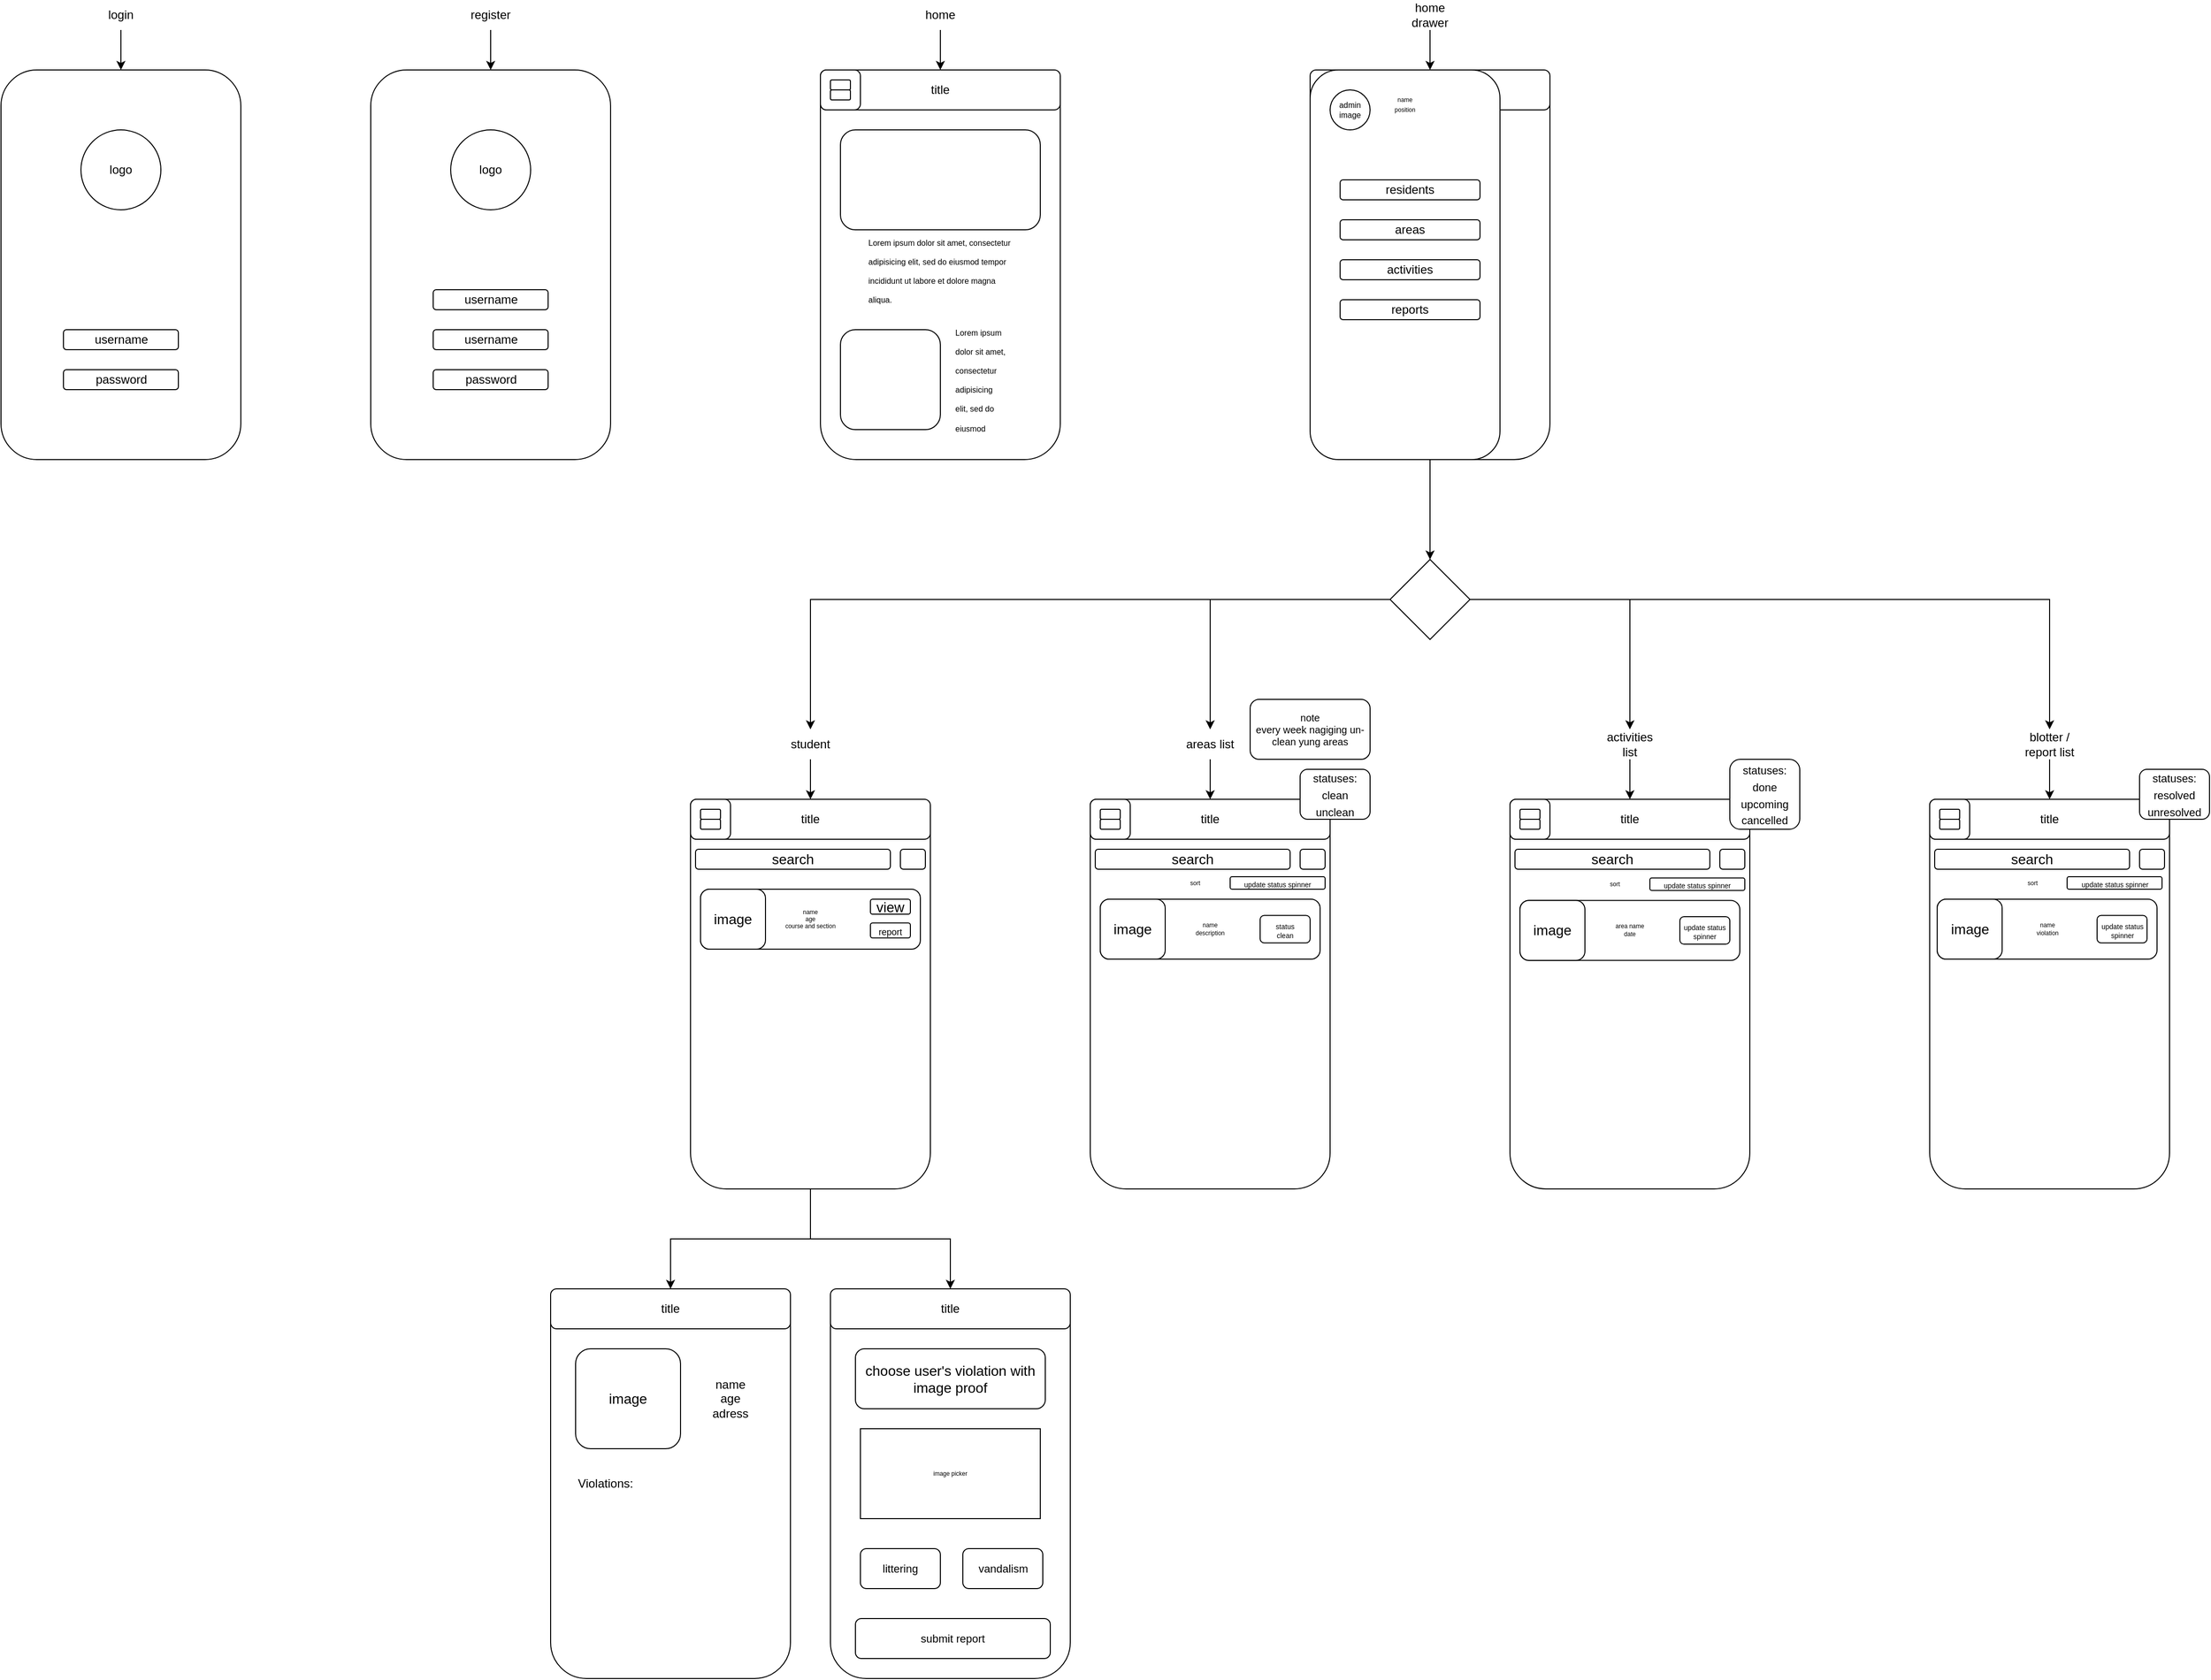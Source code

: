 <mxfile version="20.5.3" type="github">
  <diagram id="MdNPJtfJ6tt3xr-JiONw" name="Page-1">
    <mxGraphModel dx="2885" dy="628" grid="1" gridSize="10" guides="1" tooltips="1" connect="1" arrows="1" fold="1" page="1" pageScale="1" pageWidth="850" pageHeight="1100" math="0" shadow="0">
      <root>
        <mxCell id="0" />
        <mxCell id="1" parent="0" />
        <mxCell id="9QVJno16Qjs4szpw7Lwq-1" value="" style="rounded=1;whiteSpace=wrap;html=1;" vertex="1" parent="1">
          <mxGeometry x="-680" y="170" width="240" height="390" as="geometry" />
        </mxCell>
        <mxCell id="9QVJno16Qjs4szpw7Lwq-2" style="edgeStyle=orthogonalEdgeStyle;rounded=0;orthogonalLoop=1;jettySize=auto;html=1;" edge="1" parent="1" source="9QVJno16Qjs4szpw7Lwq-3" target="9QVJno16Qjs4szpw7Lwq-1">
          <mxGeometry relative="1" as="geometry" />
        </mxCell>
        <mxCell id="9QVJno16Qjs4szpw7Lwq-3" value="register" style="text;html=1;strokeColor=none;fillColor=none;align=center;verticalAlign=middle;whiteSpace=wrap;rounded=0;" vertex="1" parent="1">
          <mxGeometry x="-590" y="100" width="60" height="30" as="geometry" />
        </mxCell>
        <mxCell id="9QVJno16Qjs4szpw7Lwq-4" value="" style="rounded=1;whiteSpace=wrap;html=1;" vertex="1" parent="1">
          <mxGeometry x="-230" y="170" width="240" height="390" as="geometry" />
        </mxCell>
        <mxCell id="9QVJno16Qjs4szpw7Lwq-5" style="edgeStyle=orthogonalEdgeStyle;rounded=0;orthogonalLoop=1;jettySize=auto;html=1;" edge="1" parent="1" source="9QVJno16Qjs4szpw7Lwq-6" target="9QVJno16Qjs4szpw7Lwq-4">
          <mxGeometry relative="1" as="geometry" />
        </mxCell>
        <mxCell id="9QVJno16Qjs4szpw7Lwq-6" value="home" style="text;html=1;strokeColor=none;fillColor=none;align=center;verticalAlign=middle;whiteSpace=wrap;rounded=0;" vertex="1" parent="1">
          <mxGeometry x="-140" y="100" width="60" height="30" as="geometry" />
        </mxCell>
        <mxCell id="9QVJno16Qjs4szpw7Lwq-7" style="edgeStyle=orthogonalEdgeStyle;rounded=0;orthogonalLoop=1;jettySize=auto;html=1;entryX=0.5;entryY=0;entryDx=0;entryDy=0;" edge="1" parent="1" source="9QVJno16Qjs4szpw7Lwq-8" target="9QVJno16Qjs4szpw7Lwq-28">
          <mxGeometry relative="1" as="geometry" />
        </mxCell>
        <mxCell id="9QVJno16Qjs4szpw7Lwq-8" value="" style="rounded=1;whiteSpace=wrap;html=1;" vertex="1" parent="1">
          <mxGeometry x="260" y="170" width="240" height="390" as="geometry" />
        </mxCell>
        <mxCell id="9QVJno16Qjs4szpw7Lwq-9" style="edgeStyle=orthogonalEdgeStyle;rounded=0;orthogonalLoop=1;jettySize=auto;html=1;" edge="1" parent="1" source="9QVJno16Qjs4szpw7Lwq-10" target="9QVJno16Qjs4szpw7Lwq-8">
          <mxGeometry relative="1" as="geometry" />
        </mxCell>
        <mxCell id="9QVJno16Qjs4szpw7Lwq-10" value="home drawer" style="text;html=1;strokeColor=none;fillColor=none;align=center;verticalAlign=middle;whiteSpace=wrap;rounded=0;" vertex="1" parent="1">
          <mxGeometry x="350" y="100" width="60" height="30" as="geometry" />
        </mxCell>
        <mxCell id="9QVJno16Qjs4szpw7Lwq-11" style="edgeStyle=orthogonalEdgeStyle;rounded=0;orthogonalLoop=1;jettySize=auto;html=1;entryX=0.5;entryY=0;entryDx=0;entryDy=0;fontSize=6;" edge="1" parent="1" source="9QVJno16Qjs4szpw7Lwq-13" target="9QVJno16Qjs4szpw7Lwq-97">
          <mxGeometry relative="1" as="geometry" />
        </mxCell>
        <mxCell id="9QVJno16Qjs4szpw7Lwq-12" style="edgeStyle=orthogonalEdgeStyle;rounded=0;orthogonalLoop=1;jettySize=auto;html=1;entryX=0.5;entryY=0;entryDx=0;entryDy=0;" edge="1" parent="1" source="9QVJno16Qjs4szpw7Lwq-13" target="9QVJno16Qjs4szpw7Lwq-105">
          <mxGeometry relative="1" as="geometry" />
        </mxCell>
        <mxCell id="9QVJno16Qjs4szpw7Lwq-13" value="" style="rounded=1;whiteSpace=wrap;html=1;" vertex="1" parent="1">
          <mxGeometry x="-360" y="900" width="240" height="390" as="geometry" />
        </mxCell>
        <mxCell id="9QVJno16Qjs4szpw7Lwq-14" style="edgeStyle=orthogonalEdgeStyle;rounded=0;orthogonalLoop=1;jettySize=auto;html=1;" edge="1" parent="1" source="9QVJno16Qjs4szpw7Lwq-15" target="9QVJno16Qjs4szpw7Lwq-13">
          <mxGeometry relative="1" as="geometry" />
        </mxCell>
        <mxCell id="9QVJno16Qjs4szpw7Lwq-15" value="&lt;div&gt;student&lt;/div&gt;" style="text;html=1;strokeColor=none;fillColor=none;align=center;verticalAlign=middle;whiteSpace=wrap;rounded=0;" vertex="1" parent="1">
          <mxGeometry x="-270" y="830" width="60" height="30" as="geometry" />
        </mxCell>
        <mxCell id="9QVJno16Qjs4szpw7Lwq-16" style="edgeStyle=orthogonalEdgeStyle;rounded=0;orthogonalLoop=1;jettySize=auto;html=1;entryX=0.5;entryY=0;entryDx=0;entryDy=0;" edge="1" parent="1" source="9QVJno16Qjs4szpw7Lwq-17" target="9QVJno16Qjs4szpw7Lwq-59">
          <mxGeometry relative="1" as="geometry">
            <mxPoint x="170" y="880" as="targetPoint" />
          </mxGeometry>
        </mxCell>
        <mxCell id="9QVJno16Qjs4szpw7Lwq-17" value="areas list" style="text;html=1;strokeColor=none;fillColor=none;align=center;verticalAlign=middle;whiteSpace=wrap;rounded=0;" vertex="1" parent="1">
          <mxGeometry x="130" y="830" width="60" height="30" as="geometry" />
        </mxCell>
        <mxCell id="9QVJno16Qjs4szpw7Lwq-18" value="" style="rounded=1;whiteSpace=wrap;html=1;" vertex="1" parent="1">
          <mxGeometry x="460" y="900" width="240" height="390" as="geometry" />
        </mxCell>
        <mxCell id="9QVJno16Qjs4szpw7Lwq-19" style="edgeStyle=orthogonalEdgeStyle;rounded=0;orthogonalLoop=1;jettySize=auto;html=1;" edge="1" parent="1" source="9QVJno16Qjs4szpw7Lwq-20" target="9QVJno16Qjs4szpw7Lwq-18">
          <mxGeometry relative="1" as="geometry" />
        </mxCell>
        <mxCell id="9QVJno16Qjs4szpw7Lwq-20" value="activities list" style="text;html=1;strokeColor=none;fillColor=none;align=center;verticalAlign=middle;whiteSpace=wrap;rounded=0;" vertex="1" parent="1">
          <mxGeometry x="550" y="830" width="60" height="30" as="geometry" />
        </mxCell>
        <mxCell id="9QVJno16Qjs4szpw7Lwq-21" value="" style="rounded=1;whiteSpace=wrap;html=1;" vertex="1" parent="1">
          <mxGeometry x="880" y="900" width="240" height="390" as="geometry" />
        </mxCell>
        <mxCell id="9QVJno16Qjs4szpw7Lwq-22" style="edgeStyle=orthogonalEdgeStyle;rounded=0;orthogonalLoop=1;jettySize=auto;html=1;" edge="1" parent="1" source="9QVJno16Qjs4szpw7Lwq-23" target="9QVJno16Qjs4szpw7Lwq-21">
          <mxGeometry relative="1" as="geometry" />
        </mxCell>
        <mxCell id="9QVJno16Qjs4szpw7Lwq-23" value="blotter / report list" style="text;html=1;strokeColor=none;fillColor=none;align=center;verticalAlign=middle;whiteSpace=wrap;rounded=0;" vertex="1" parent="1">
          <mxGeometry x="970" y="830" width="60" height="30" as="geometry" />
        </mxCell>
        <mxCell id="9QVJno16Qjs4szpw7Lwq-24" style="edgeStyle=orthogonalEdgeStyle;rounded=0;orthogonalLoop=1;jettySize=auto;html=1;entryX=0.5;entryY=0;entryDx=0;entryDy=0;" edge="1" parent="1" source="9QVJno16Qjs4szpw7Lwq-28" target="9QVJno16Qjs4szpw7Lwq-15">
          <mxGeometry relative="1" as="geometry" />
        </mxCell>
        <mxCell id="9QVJno16Qjs4szpw7Lwq-25" style="edgeStyle=orthogonalEdgeStyle;rounded=0;orthogonalLoop=1;jettySize=auto;html=1;entryX=0.5;entryY=0;entryDx=0;entryDy=0;" edge="1" parent="1" source="9QVJno16Qjs4szpw7Lwq-28" target="9QVJno16Qjs4szpw7Lwq-23">
          <mxGeometry relative="1" as="geometry" />
        </mxCell>
        <mxCell id="9QVJno16Qjs4szpw7Lwq-26" style="edgeStyle=orthogonalEdgeStyle;rounded=0;orthogonalLoop=1;jettySize=auto;html=1;entryX=0.5;entryY=0;entryDx=0;entryDy=0;" edge="1" parent="1" source="9QVJno16Qjs4szpw7Lwq-28" target="9QVJno16Qjs4szpw7Lwq-17">
          <mxGeometry relative="1" as="geometry" />
        </mxCell>
        <mxCell id="9QVJno16Qjs4szpw7Lwq-27" style="edgeStyle=orthogonalEdgeStyle;rounded=0;orthogonalLoop=1;jettySize=auto;html=1;entryX=0.5;entryY=0;entryDx=0;entryDy=0;" edge="1" parent="1" source="9QVJno16Qjs4szpw7Lwq-28" target="9QVJno16Qjs4szpw7Lwq-20">
          <mxGeometry relative="1" as="geometry" />
        </mxCell>
        <mxCell id="9QVJno16Qjs4szpw7Lwq-28" value="" style="rhombus;whiteSpace=wrap;html=1;" vertex="1" parent="1">
          <mxGeometry x="340" y="660" width="80" height="80" as="geometry" />
        </mxCell>
        <mxCell id="9QVJno16Qjs4szpw7Lwq-29" value="username" style="rounded=1;whiteSpace=wrap;html=1;" vertex="1" parent="1">
          <mxGeometry x="-617.5" y="430" width="115" height="20" as="geometry" />
        </mxCell>
        <mxCell id="9QVJno16Qjs4szpw7Lwq-30" value="password" style="rounded=1;whiteSpace=wrap;html=1;" vertex="1" parent="1">
          <mxGeometry x="-617.5" y="470" width="115" height="20" as="geometry" />
        </mxCell>
        <mxCell id="9QVJno16Qjs4szpw7Lwq-31" value="logo" style="ellipse;whiteSpace=wrap;html=1;aspect=fixed;" vertex="1" parent="1">
          <mxGeometry x="-600" y="230" width="80" height="80" as="geometry" />
        </mxCell>
        <mxCell id="9QVJno16Qjs4szpw7Lwq-32" value="title" style="rounded=1;whiteSpace=wrap;html=1;" vertex="1" parent="1">
          <mxGeometry x="-230" y="170" width="240" height="40" as="geometry" />
        </mxCell>
        <mxCell id="9QVJno16Qjs4szpw7Lwq-33" value="" style="rounded=1;whiteSpace=wrap;html=1;" vertex="1" parent="1">
          <mxGeometry x="-230" y="170" width="40" height="40" as="geometry" />
        </mxCell>
        <mxCell id="9QVJno16Qjs4szpw7Lwq-34" value="" style="rounded=1;whiteSpace=wrap;html=1;" vertex="1" parent="1">
          <mxGeometry x="-220" y="180" width="20" height="10" as="geometry" />
        </mxCell>
        <mxCell id="9QVJno16Qjs4szpw7Lwq-35" value="" style="rounded=1;whiteSpace=wrap;html=1;" vertex="1" parent="1">
          <mxGeometry x="-220" y="190" width="20" height="10" as="geometry" />
        </mxCell>
        <mxCell id="9QVJno16Qjs4szpw7Lwq-36" value="" style="rounded=1;whiteSpace=wrap;html=1;" vertex="1" parent="1">
          <mxGeometry x="-210" y="230" width="200" height="100" as="geometry" />
        </mxCell>
        <mxCell id="9QVJno16Qjs4szpw7Lwq-37" value="" style="rounded=1;whiteSpace=wrap;html=1;" vertex="1" parent="1">
          <mxGeometry x="-210" y="430" width="100" height="100" as="geometry" />
        </mxCell>
        <mxCell id="9QVJno16Qjs4szpw7Lwq-38" value="&lt;blockquote style=&quot;font-size: 8px;&quot;&gt;&lt;h1 style=&quot;&quot;&gt;&lt;font style=&quot;font-size: 8px;&quot;&gt;&lt;span style=&quot;font-weight: normal;&quot;&gt;Lorem ipsum dolor sit amet, consectetur adipisicing elit, sed do eiusmod tempor incididunt ut labore et dolore magna aliqua.&lt;/span&gt;&lt;/font&gt;&lt;/h1&gt;&lt;/blockquote&gt;" style="text;html=1;strokeColor=none;fillColor=none;spacing=5;spacingTop=-20;whiteSpace=wrap;overflow=hidden;rounded=0;" vertex="1" parent="1">
          <mxGeometry x="-227.5" y="330" width="237.5" height="80" as="geometry" />
        </mxCell>
        <mxCell id="9QVJno16Qjs4szpw7Lwq-39" value="&lt;blockquote style=&quot;font-size: 8px;&quot;&gt;&lt;h1 style=&quot;&quot;&gt;&lt;font style=&quot;font-size: 8px;&quot;&gt;&lt;span style=&quot;font-weight: normal;&quot;&gt;Lorem ipsum dolor sit amet, consectetur adipisicing elit, sed do eiusmod tempor incididunt ut labore et dolore magna aliqua.&lt;/span&gt;&lt;/font&gt;&lt;/h1&gt;&lt;/blockquote&gt;" style="text;html=1;strokeColor=none;fillColor=none;spacing=5;spacingTop=-20;whiteSpace=wrap;overflow=hidden;rounded=0;" vertex="1" parent="1">
          <mxGeometry x="-140" y="420" width="140" height="120" as="geometry" />
        </mxCell>
        <mxCell id="9QVJno16Qjs4szpw7Lwq-40" value="title" style="rounded=1;whiteSpace=wrap;html=1;" vertex="1" parent="1">
          <mxGeometry x="260" y="170" width="240" height="40" as="geometry" />
        </mxCell>
        <mxCell id="9QVJno16Qjs4szpw7Lwq-41" value="" style="rounded=1;whiteSpace=wrap;html=1;fontSize=8;" vertex="1" parent="1">
          <mxGeometry x="260" y="170" width="190" height="390" as="geometry" />
        </mxCell>
        <mxCell id="9QVJno16Qjs4szpw7Lwq-42" value="residents" style="rounded=1;whiteSpace=wrap;html=1;" vertex="1" parent="1">
          <mxGeometry x="290" y="280" width="140" height="20" as="geometry" />
        </mxCell>
        <mxCell id="9QVJno16Qjs4szpw7Lwq-43" value="admin image" style="ellipse;whiteSpace=wrap;html=1;aspect=fixed;fontSize=8;" vertex="1" parent="1">
          <mxGeometry x="280" y="190" width="40" height="40" as="geometry" />
        </mxCell>
        <mxCell id="9QVJno16Qjs4szpw7Lwq-44" value="areas" style="rounded=1;whiteSpace=wrap;html=1;" vertex="1" parent="1">
          <mxGeometry x="290" y="320" width="140" height="20" as="geometry" />
        </mxCell>
        <mxCell id="9QVJno16Qjs4szpw7Lwq-45" value="activities" style="rounded=1;whiteSpace=wrap;html=1;" vertex="1" parent="1">
          <mxGeometry x="290" y="360" width="140" height="20" as="geometry" />
        </mxCell>
        <mxCell id="9QVJno16Qjs4szpw7Lwq-46" value="reports" style="rounded=1;whiteSpace=wrap;html=1;" vertex="1" parent="1">
          <mxGeometry x="290" y="400" width="140" height="20" as="geometry" />
        </mxCell>
        <mxCell id="9QVJno16Qjs4szpw7Lwq-47" value="name" style="text;html=1;strokeColor=none;fillColor=none;align=center;verticalAlign=middle;whiteSpace=wrap;rounded=0;fontSize=6;" vertex="1" parent="1">
          <mxGeometry x="340" y="195" width="30" height="10" as="geometry" />
        </mxCell>
        <mxCell id="9QVJno16Qjs4szpw7Lwq-48" value="position" style="text;html=1;strokeColor=none;fillColor=none;align=center;verticalAlign=middle;whiteSpace=wrap;rounded=0;fontSize=6;" vertex="1" parent="1">
          <mxGeometry x="340" y="205" width="30" height="10" as="geometry" />
        </mxCell>
        <mxCell id="9QVJno16Qjs4szpw7Lwq-49" value="&lt;div&gt;name&lt;br&gt;age&lt;/div&gt;&lt;div&gt;course and section&lt;/div&gt;" style="rounded=1;whiteSpace=wrap;html=1;fontSize=6;" vertex="1" parent="1">
          <mxGeometry x="-350" y="990" width="220" height="60" as="geometry" />
        </mxCell>
        <mxCell id="9QVJno16Qjs4szpw7Lwq-50" value="&lt;font style=&quot;font-size: 14px;&quot;&gt;image&lt;/font&gt;" style="rounded=1;whiteSpace=wrap;html=1;fontSize=6;" vertex="1" parent="1">
          <mxGeometry x="-350" y="990" width="65" height="60" as="geometry" />
        </mxCell>
        <mxCell id="9QVJno16Qjs4szpw7Lwq-51" value="search" style="rounded=1;whiteSpace=wrap;html=1;fontSize=14;" vertex="1" parent="1">
          <mxGeometry x="-355" y="950" width="195" height="20" as="geometry" />
        </mxCell>
        <mxCell id="9QVJno16Qjs4szpw7Lwq-52" value="title" style="rounded=1;whiteSpace=wrap;html=1;" vertex="1" parent="1">
          <mxGeometry x="-360" y="900" width="240" height="40" as="geometry" />
        </mxCell>
        <mxCell id="9QVJno16Qjs4szpw7Lwq-53" value="" style="rounded=1;whiteSpace=wrap;html=1;fontSize=14;" vertex="1" parent="1">
          <mxGeometry x="-150" y="950" width="25" height="20" as="geometry" />
        </mxCell>
        <mxCell id="9QVJno16Qjs4szpw7Lwq-54" value="&lt;font style=&quot;font-size: 9px;&quot;&gt;report&lt;/font&gt;" style="rounded=1;whiteSpace=wrap;html=1;fontSize=14;" vertex="1" parent="1">
          <mxGeometry x="-180" y="1023.75" width="40" height="15" as="geometry" />
        </mxCell>
        <mxCell id="9QVJno16Qjs4szpw7Lwq-55" value="" style="rounded=1;whiteSpace=wrap;html=1;" vertex="1" parent="1">
          <mxGeometry x="40" y="900" width="240" height="390" as="geometry" />
        </mxCell>
        <mxCell id="9QVJno16Qjs4szpw7Lwq-56" value="name&lt;br&gt;description" style="rounded=1;whiteSpace=wrap;html=1;fontSize=6;" vertex="1" parent="1">
          <mxGeometry x="50" y="1000" width="220" height="60" as="geometry" />
        </mxCell>
        <mxCell id="9QVJno16Qjs4szpw7Lwq-57" value="&lt;font style=&quot;font-size: 14px;&quot;&gt;image&lt;/font&gt;" style="rounded=1;whiteSpace=wrap;html=1;fontSize=6;" vertex="1" parent="1">
          <mxGeometry x="50" y="1000" width="65" height="60" as="geometry" />
        </mxCell>
        <mxCell id="9QVJno16Qjs4szpw7Lwq-58" value="search" style="rounded=1;whiteSpace=wrap;html=1;fontSize=14;" vertex="1" parent="1">
          <mxGeometry x="45" y="950" width="195" height="20" as="geometry" />
        </mxCell>
        <mxCell id="9QVJno16Qjs4szpw7Lwq-59" value="title" style="rounded=1;whiteSpace=wrap;html=1;" vertex="1" parent="1">
          <mxGeometry x="40" y="900" width="240" height="40" as="geometry" />
        </mxCell>
        <mxCell id="9QVJno16Qjs4szpw7Lwq-60" value="" style="rounded=1;whiteSpace=wrap;html=1;fontSize=14;" vertex="1" parent="1">
          <mxGeometry x="250" y="950" width="25" height="20" as="geometry" />
        </mxCell>
        <mxCell id="9QVJno16Qjs4szpw7Lwq-61" value="&lt;p style=&quot;line-height: 50%;&quot;&gt;&lt;font style=&quot;font-size: 7px;&quot;&gt; status &lt;br&gt;clean&lt;br&gt;&lt;/font&gt;&lt;/p&gt;" style="rounded=1;whiteSpace=wrap;html=1;fontSize=14;" vertex="1" parent="1">
          <mxGeometry x="210" y="1016.25" width="50" height="27.5" as="geometry" />
        </mxCell>
        <mxCell id="9QVJno16Qjs4szpw7Lwq-62" value="" style="rounded=1;whiteSpace=wrap;html=1;" vertex="1" parent="1">
          <mxGeometry x="-360" y="900" width="40" height="40" as="geometry" />
        </mxCell>
        <mxCell id="9QVJno16Qjs4szpw7Lwq-63" value="" style="rounded=1;whiteSpace=wrap;html=1;" vertex="1" parent="1">
          <mxGeometry x="-350" y="910" width="20" height="10" as="geometry" />
        </mxCell>
        <mxCell id="9QVJno16Qjs4szpw7Lwq-64" value="" style="rounded=1;whiteSpace=wrap;html=1;" vertex="1" parent="1">
          <mxGeometry x="-350" y="920" width="20" height="10" as="geometry" />
        </mxCell>
        <mxCell id="9QVJno16Qjs4szpw7Lwq-65" value="" style="rounded=1;whiteSpace=wrap;html=1;" vertex="1" parent="1">
          <mxGeometry x="40" y="900" width="40" height="40" as="geometry" />
        </mxCell>
        <mxCell id="9QVJno16Qjs4szpw7Lwq-66" value="" style="rounded=1;whiteSpace=wrap;html=1;" vertex="1" parent="1">
          <mxGeometry x="50" y="910" width="20" height="10" as="geometry" />
        </mxCell>
        <mxCell id="9QVJno16Qjs4szpw7Lwq-67" value="" style="rounded=1;whiteSpace=wrap;html=1;" vertex="1" parent="1">
          <mxGeometry x="50" y="920" width="20" height="10" as="geometry" />
        </mxCell>
        <mxCell id="9QVJno16Qjs4szpw7Lwq-68" value="title" style="rounded=1;whiteSpace=wrap;html=1;" vertex="1" parent="1">
          <mxGeometry x="460" y="900" width="240" height="40" as="geometry" />
        </mxCell>
        <mxCell id="9QVJno16Qjs4szpw7Lwq-69" value="" style="rounded=1;whiteSpace=wrap;html=1;" vertex="1" parent="1">
          <mxGeometry x="460" y="900" width="40" height="40" as="geometry" />
        </mxCell>
        <mxCell id="9QVJno16Qjs4szpw7Lwq-70" value="" style="rounded=1;whiteSpace=wrap;html=1;" vertex="1" parent="1">
          <mxGeometry x="470" y="910" width="20" height="10" as="geometry" />
        </mxCell>
        <mxCell id="9QVJno16Qjs4szpw7Lwq-71" value="" style="rounded=1;whiteSpace=wrap;html=1;" vertex="1" parent="1">
          <mxGeometry x="470" y="920" width="20" height="10" as="geometry" />
        </mxCell>
        <mxCell id="9QVJno16Qjs4szpw7Lwq-72" value="&lt;font style=&quot;font-size: 10px;&quot;&gt;note&lt;br&gt;every week nagiging un-clean yung areas&lt;/font&gt;" style="rounded=1;whiteSpace=wrap;html=1;fontSize=7;" vertex="1" parent="1">
          <mxGeometry x="200" y="800" width="120" height="60" as="geometry" />
        </mxCell>
        <mxCell id="9QVJno16Qjs4szpw7Lwq-73" value="search" style="rounded=1;whiteSpace=wrap;html=1;fontSize=14;" vertex="1" parent="1">
          <mxGeometry x="465" y="950" width="195" height="20" as="geometry" />
        </mxCell>
        <mxCell id="9QVJno16Qjs4szpw7Lwq-74" value="" style="rounded=1;whiteSpace=wrap;html=1;fontSize=14;" vertex="1" parent="1">
          <mxGeometry x="670" y="950" width="25" height="20" as="geometry" />
        </mxCell>
        <mxCell id="9QVJno16Qjs4szpw7Lwq-75" value="title" style="rounded=1;whiteSpace=wrap;html=1;" vertex="1" parent="1">
          <mxGeometry x="880" y="900" width="240" height="40" as="geometry" />
        </mxCell>
        <mxCell id="9QVJno16Qjs4szpw7Lwq-76" value="" style="rounded=1;whiteSpace=wrap;html=1;" vertex="1" parent="1">
          <mxGeometry x="880" y="900" width="40" height="40" as="geometry" />
        </mxCell>
        <mxCell id="9QVJno16Qjs4szpw7Lwq-77" value="" style="rounded=1;whiteSpace=wrap;html=1;" vertex="1" parent="1">
          <mxGeometry x="890" y="910" width="20" height="10" as="geometry" />
        </mxCell>
        <mxCell id="9QVJno16Qjs4szpw7Lwq-78" value="" style="rounded=1;whiteSpace=wrap;html=1;" vertex="1" parent="1">
          <mxGeometry x="890" y="920" width="20" height="10" as="geometry" />
        </mxCell>
        <mxCell id="9QVJno16Qjs4szpw7Lwq-79" value="search" style="rounded=1;whiteSpace=wrap;html=1;fontSize=14;" vertex="1" parent="1">
          <mxGeometry x="885" y="950" width="195" height="20" as="geometry" />
        </mxCell>
        <mxCell id="9QVJno16Qjs4szpw7Lwq-80" value="" style="rounded=1;whiteSpace=wrap;html=1;fontSize=14;" vertex="1" parent="1">
          <mxGeometry x="1090" y="950" width="25" height="20" as="geometry" />
        </mxCell>
        <mxCell id="9QVJno16Qjs4szpw7Lwq-81" value="&lt;font style=&quot;font-size: 11px;&quot;&gt;statuses:&lt;br&gt;clean&lt;br&gt;unclean&lt;br&gt;&lt;/font&gt;" style="rounded=1;whiteSpace=wrap;html=1;fontSize=14;" vertex="1" parent="1">
          <mxGeometry x="250" y="870" width="70" height="50" as="geometry" />
        </mxCell>
        <mxCell id="9QVJno16Qjs4szpw7Lwq-82" value="&lt;font style=&quot;font-size: 11px;&quot;&gt;statuses:&lt;br&gt;done&lt;br&gt;upcoming&lt;br&gt;cancelled&lt;br&gt;&lt;/font&gt;" style="rounded=1;whiteSpace=wrap;html=1;fontSize=14;" vertex="1" parent="1">
          <mxGeometry x="680" y="860" width="70" height="70" as="geometry" />
        </mxCell>
        <mxCell id="9QVJno16Qjs4szpw7Lwq-83" value="&lt;font style=&quot;font-size: 11px;&quot;&gt;statuses:&lt;br&gt;resolved&lt;br&gt;unresolved&lt;br&gt;&lt;/font&gt;" style="rounded=1;whiteSpace=wrap;html=1;fontSize=14;" vertex="1" parent="1">
          <mxGeometry x="1090" y="870" width="70" height="50" as="geometry" />
        </mxCell>
        <mxCell id="9QVJno16Qjs4szpw7Lwq-84" value="&lt;p style=&quot;line-height: 50%;&quot;&gt;&lt;font style=&quot;font-size: 7px;&quot;&gt;update status spinner&lt;br&gt;&lt;/font&gt;&lt;/p&gt;" style="rounded=1;whiteSpace=wrap;html=1;fontSize=14;" vertex="1" parent="1">
          <mxGeometry x="180" y="977.5" width="95" height="12.5" as="geometry" />
        </mxCell>
        <mxCell id="9QVJno16Qjs4szpw7Lwq-85" value="sort" style="text;html=1;strokeColor=none;fillColor=none;align=center;verticalAlign=middle;whiteSpace=wrap;rounded=0;fontSize=6;" vertex="1" parent="1">
          <mxGeometry x="115" y="978" width="60" height="12" as="geometry" />
        </mxCell>
        <mxCell id="9QVJno16Qjs4szpw7Lwq-86" value="area name&lt;br&gt;date" style="rounded=1;whiteSpace=wrap;html=1;fontSize=6;" vertex="1" parent="1">
          <mxGeometry x="470" y="1001.25" width="220" height="60" as="geometry" />
        </mxCell>
        <mxCell id="9QVJno16Qjs4szpw7Lwq-87" value="&lt;font style=&quot;font-size: 14px;&quot;&gt;image&lt;/font&gt;" style="rounded=1;whiteSpace=wrap;html=1;fontSize=6;" vertex="1" parent="1">
          <mxGeometry x="470" y="1001.25" width="65" height="60" as="geometry" />
        </mxCell>
        <mxCell id="9QVJno16Qjs4szpw7Lwq-88" value="&lt;p style=&quot;line-height: 50%;&quot;&gt;&lt;font style=&quot;font-size: 7px;&quot;&gt;update status spinner&lt;br&gt;&lt;/font&gt;&lt;/p&gt;" style="rounded=1;whiteSpace=wrap;html=1;fontSize=14;" vertex="1" parent="1">
          <mxGeometry x="630" y="1017.5" width="50" height="27.5" as="geometry" />
        </mxCell>
        <mxCell id="9QVJno16Qjs4szpw7Lwq-89" value="&lt;p style=&quot;line-height: 50%;&quot;&gt;&lt;font style=&quot;font-size: 7px;&quot;&gt;update status spinner&lt;br&gt;&lt;/font&gt;&lt;/p&gt;" style="rounded=1;whiteSpace=wrap;html=1;fontSize=14;" vertex="1" parent="1">
          <mxGeometry x="600" y="978.75" width="95" height="12.5" as="geometry" />
        </mxCell>
        <mxCell id="9QVJno16Qjs4szpw7Lwq-90" value="sort" style="text;html=1;strokeColor=none;fillColor=none;align=center;verticalAlign=middle;whiteSpace=wrap;rounded=0;fontSize=6;" vertex="1" parent="1">
          <mxGeometry x="535" y="979.25" width="60" height="12" as="geometry" />
        </mxCell>
        <mxCell id="9QVJno16Qjs4szpw7Lwq-91" value="name&lt;br&gt;violation" style="rounded=1;whiteSpace=wrap;html=1;fontSize=6;" vertex="1" parent="1">
          <mxGeometry x="887.5" y="1000" width="220" height="60" as="geometry" />
        </mxCell>
        <mxCell id="9QVJno16Qjs4szpw7Lwq-92" value="&lt;font style=&quot;font-size: 14px;&quot;&gt;image&lt;/font&gt;" style="rounded=1;whiteSpace=wrap;html=1;fontSize=6;" vertex="1" parent="1">
          <mxGeometry x="887.5" y="1000" width="65" height="60" as="geometry" />
        </mxCell>
        <mxCell id="9QVJno16Qjs4szpw7Lwq-93" value="&lt;p style=&quot;line-height: 50%;&quot;&gt;&lt;font style=&quot;font-size: 7px;&quot;&gt;update status spinner&lt;br&gt;&lt;/font&gt;&lt;/p&gt;" style="rounded=1;whiteSpace=wrap;html=1;fontSize=14;" vertex="1" parent="1">
          <mxGeometry x="1047.5" y="1016.25" width="50" height="27.5" as="geometry" />
        </mxCell>
        <mxCell id="9QVJno16Qjs4szpw7Lwq-94" value="&lt;p style=&quot;line-height: 50%;&quot;&gt;&lt;font style=&quot;font-size: 7px;&quot;&gt;update status spinner&lt;br&gt;&lt;/font&gt;&lt;/p&gt;" style="rounded=1;whiteSpace=wrap;html=1;fontSize=14;" vertex="1" parent="1">
          <mxGeometry x="1017.5" y="977.5" width="95" height="12.5" as="geometry" />
        </mxCell>
        <mxCell id="9QVJno16Qjs4szpw7Lwq-95" value="sort" style="text;html=1;strokeColor=none;fillColor=none;align=center;verticalAlign=middle;whiteSpace=wrap;rounded=0;fontSize=6;" vertex="1" parent="1">
          <mxGeometry x="952.5" y="978" width="60" height="12" as="geometry" />
        </mxCell>
        <mxCell id="9QVJno16Qjs4szpw7Lwq-96" value="" style="rounded=1;whiteSpace=wrap;html=1;" vertex="1" parent="1">
          <mxGeometry x="-220" y="1390" width="240" height="390" as="geometry" />
        </mxCell>
        <mxCell id="9QVJno16Qjs4szpw7Lwq-97" value="title" style="rounded=1;whiteSpace=wrap;html=1;" vertex="1" parent="1">
          <mxGeometry x="-220" y="1390" width="240" height="40" as="geometry" />
        </mxCell>
        <mxCell id="9QVJno16Qjs4szpw7Lwq-98" value="choose user&#39;s violation with image proof" style="rounded=1;whiteSpace=wrap;html=1;fontSize=14;" vertex="1" parent="1">
          <mxGeometry x="-195" y="1450" width="190" height="60" as="geometry" />
        </mxCell>
        <mxCell id="9QVJno16Qjs4szpw7Lwq-99" value="littering" style="rounded=1;whiteSpace=wrap;html=1;fontSize=11;" vertex="1" parent="1">
          <mxGeometry x="-190" y="1650" width="80" height="40" as="geometry" />
        </mxCell>
        <mxCell id="9QVJno16Qjs4szpw7Lwq-100" value="vandalism" style="rounded=1;whiteSpace=wrap;html=1;fontSize=11;" vertex="1" parent="1">
          <mxGeometry x="-87.5" y="1650" width="80" height="40" as="geometry" />
        </mxCell>
        <mxCell id="9QVJno16Qjs4szpw7Lwq-101" value="submit report" style="rounded=1;whiteSpace=wrap;html=1;fontSize=11;" vertex="1" parent="1">
          <mxGeometry x="-195" y="1720" width="195" height="40" as="geometry" />
        </mxCell>
        <mxCell id="9QVJno16Qjs4szpw7Lwq-102" value="image picker" style="rounded=0;whiteSpace=wrap;html=1;fontSize=6;" vertex="1" parent="1">
          <mxGeometry x="-190" y="1530" width="180" height="90" as="geometry" />
        </mxCell>
        <mxCell id="9QVJno16Qjs4szpw7Lwq-103" value="view" style="rounded=1;whiteSpace=wrap;html=1;fontSize=14;" vertex="1" parent="1">
          <mxGeometry x="-180" y="1000" width="40" height="15" as="geometry" />
        </mxCell>
        <mxCell id="9QVJno16Qjs4szpw7Lwq-104" value="" style="rounded=1;whiteSpace=wrap;html=1;" vertex="1" parent="1">
          <mxGeometry x="-500" y="1390" width="240" height="390" as="geometry" />
        </mxCell>
        <mxCell id="9QVJno16Qjs4szpw7Lwq-105" value="title" style="rounded=1;whiteSpace=wrap;html=1;" vertex="1" parent="1">
          <mxGeometry x="-500" y="1390" width="240" height="40" as="geometry" />
        </mxCell>
        <mxCell id="9QVJno16Qjs4szpw7Lwq-106" value="image" style="rounded=1;whiteSpace=wrap;html=1;fontSize=14;" vertex="1" parent="1">
          <mxGeometry x="-475" y="1450" width="105" height="100" as="geometry" />
        </mxCell>
        <mxCell id="9QVJno16Qjs4szpw7Lwq-107" value="&lt;div&gt;name&lt;br&gt;age&lt;/div&gt;&lt;div&gt;adress&lt;br&gt;&lt;/div&gt;" style="text;html=1;strokeColor=none;fillColor=none;align=center;verticalAlign=middle;whiteSpace=wrap;rounded=0;" vertex="1" parent="1">
          <mxGeometry x="-350" y="1470" width="60" height="60" as="geometry" />
        </mxCell>
        <mxCell id="9QVJno16Qjs4szpw7Lwq-108" value="Violations:" style="text;html=1;strokeColor=none;fillColor=none;align=center;verticalAlign=middle;whiteSpace=wrap;rounded=0;" vertex="1" parent="1">
          <mxGeometry x="-475" y="1570" width="60" height="30" as="geometry" />
        </mxCell>
        <mxCell id="9QVJno16Qjs4szpw7Lwq-109" value="" style="rounded=1;whiteSpace=wrap;html=1;" vertex="1" parent="1">
          <mxGeometry x="-1050" y="170" width="240" height="390" as="geometry" />
        </mxCell>
        <mxCell id="9QVJno16Qjs4szpw7Lwq-110" style="edgeStyle=orthogonalEdgeStyle;rounded=0;orthogonalLoop=1;jettySize=auto;html=1;" edge="1" parent="1" source="9QVJno16Qjs4szpw7Lwq-111" target="9QVJno16Qjs4szpw7Lwq-109">
          <mxGeometry relative="1" as="geometry" />
        </mxCell>
        <mxCell id="9QVJno16Qjs4szpw7Lwq-111" value="login" style="text;html=1;strokeColor=none;fillColor=none;align=center;verticalAlign=middle;whiteSpace=wrap;rounded=0;" vertex="1" parent="1">
          <mxGeometry x="-960" y="100" width="60" height="30" as="geometry" />
        </mxCell>
        <mxCell id="9QVJno16Qjs4szpw7Lwq-112" value="username" style="rounded=1;whiteSpace=wrap;html=1;" vertex="1" parent="1">
          <mxGeometry x="-987.5" y="430" width="115" height="20" as="geometry" />
        </mxCell>
        <mxCell id="9QVJno16Qjs4szpw7Lwq-113" value="password" style="rounded=1;whiteSpace=wrap;html=1;" vertex="1" parent="1">
          <mxGeometry x="-987.5" y="470" width="115" height="20" as="geometry" />
        </mxCell>
        <mxCell id="9QVJno16Qjs4szpw7Lwq-114" value="logo" style="ellipse;whiteSpace=wrap;html=1;aspect=fixed;" vertex="1" parent="1">
          <mxGeometry x="-970" y="230" width="80" height="80" as="geometry" />
        </mxCell>
        <mxCell id="9QVJno16Qjs4szpw7Lwq-115" value="username" style="rounded=1;whiteSpace=wrap;html=1;" vertex="1" parent="1">
          <mxGeometry x="-617.5" y="390" width="115" height="20" as="geometry" />
        </mxCell>
      </root>
    </mxGraphModel>
  </diagram>
</mxfile>
